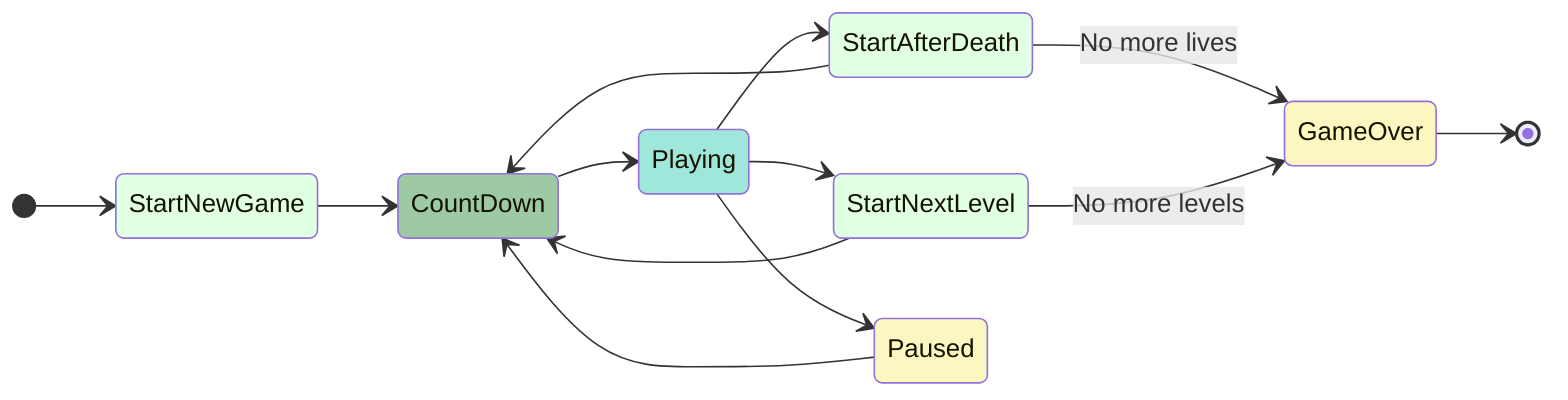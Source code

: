 stateDiagram-v2
direction LR
state " StartNewGame" as NewGame
state "StartAfterDeath" as Death
state "StartNextLevel" as LevelClear
[*] --> NewGame
NewGame --> CountDown
CountDown --> Playing
Playing --> Paused
Playing --> LevelClear
Playing --> Death
Paused --> CountDown
Death --> CountDown
Death --> GameOver: No more lives
LevelClear --> CountDown
LevelClear --> GameOver: No more levels
GameOver --> [*]
classDef play fill:#a0e7db;
classDef start fill:#e0ffe3;
classDef count fill:#9ecaa3;
classDef other fill:#fcf7c1;
class Playing play
class NewGame,Death,LevelClear start
class CountDown count
class Paused,GameOver,HighScore other